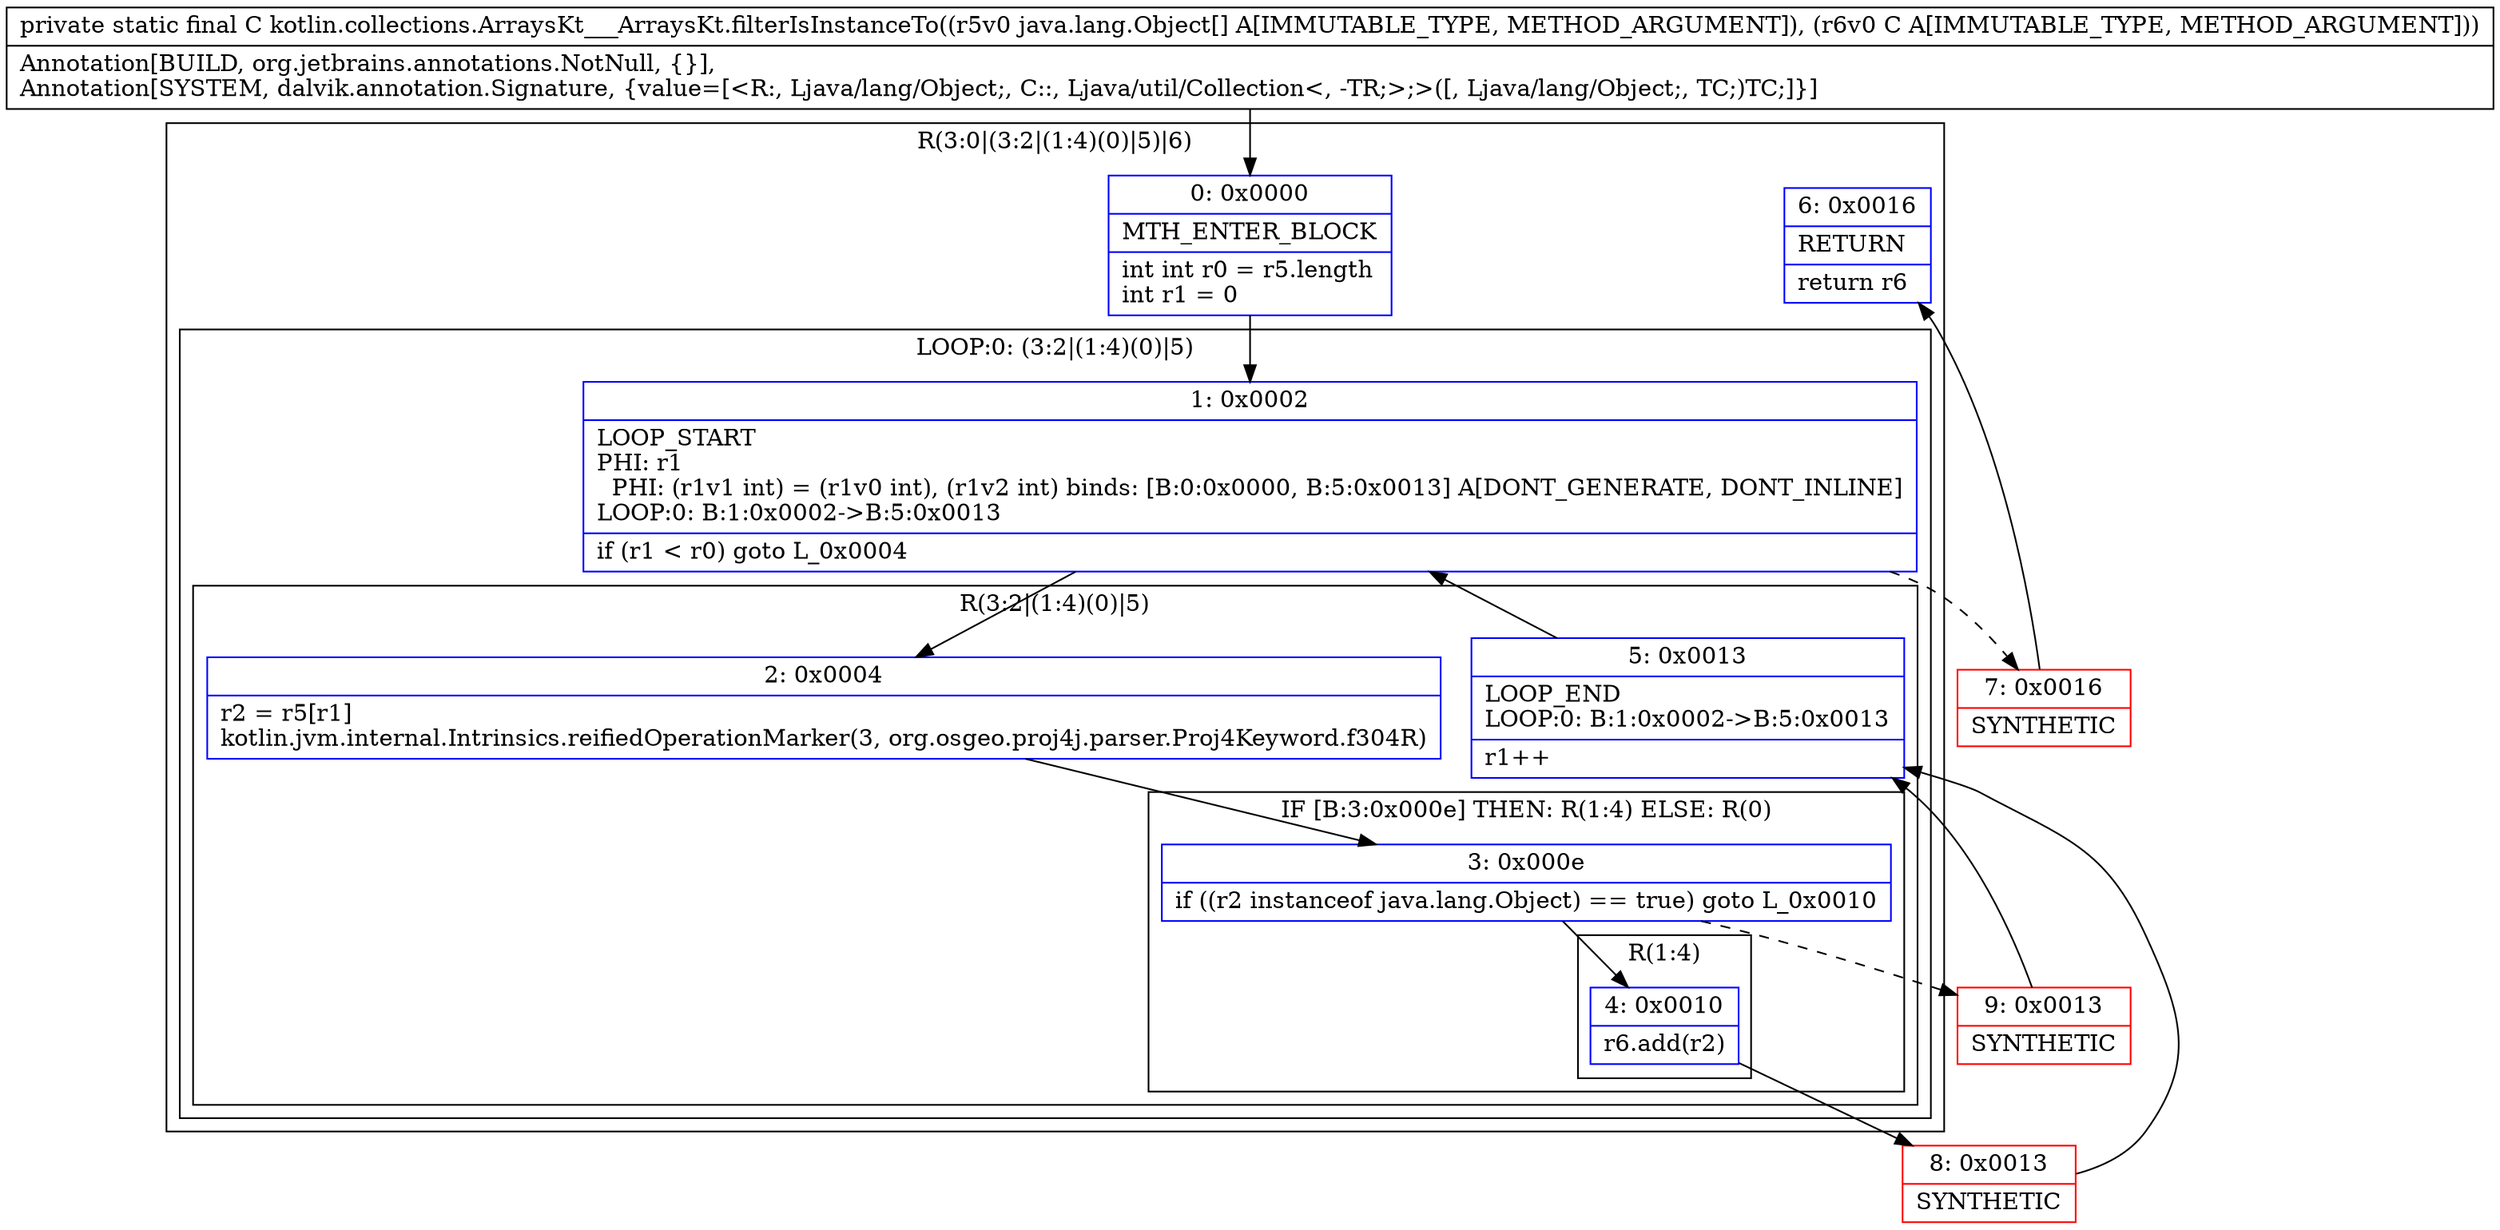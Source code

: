 digraph "CFG forkotlin.collections.ArraysKt___ArraysKt.filterIsInstanceTo([Ljava\/lang\/Object;Ljava\/util\/Collection;)Ljava\/util\/Collection;" {
subgraph cluster_Region_783385544 {
label = "R(3:0|(3:2|(1:4)(0)|5)|6)";
node [shape=record,color=blue];
Node_0 [shape=record,label="{0\:\ 0x0000|MTH_ENTER_BLOCK\l|int int r0 = r5.length\lint r1 = 0\l}"];
subgraph cluster_LoopRegion_1791000585 {
label = "LOOP:0: (3:2|(1:4)(0)|5)";
node [shape=record,color=blue];
Node_1 [shape=record,label="{1\:\ 0x0002|LOOP_START\lPHI: r1 \l  PHI: (r1v1 int) = (r1v0 int), (r1v2 int) binds: [B:0:0x0000, B:5:0x0013] A[DONT_GENERATE, DONT_INLINE]\lLOOP:0: B:1:0x0002\-\>B:5:0x0013\l|if (r1 \< r0) goto L_0x0004\l}"];
subgraph cluster_Region_1106964112 {
label = "R(3:2|(1:4)(0)|5)";
node [shape=record,color=blue];
Node_2 [shape=record,label="{2\:\ 0x0004|r2 = r5[r1]\lkotlin.jvm.internal.Intrinsics.reifiedOperationMarker(3, org.osgeo.proj4j.parser.Proj4Keyword.f304R)\l}"];
subgraph cluster_IfRegion_928668768 {
label = "IF [B:3:0x000e] THEN: R(1:4) ELSE: R(0)";
node [shape=record,color=blue];
Node_3 [shape=record,label="{3\:\ 0x000e|if ((r2 instanceof java.lang.Object) == true) goto L_0x0010\l}"];
subgraph cluster_Region_1148052107 {
label = "R(1:4)";
node [shape=record,color=blue];
Node_4 [shape=record,label="{4\:\ 0x0010|r6.add(r2)\l}"];
}
subgraph cluster_Region_1859361238 {
label = "R(0)";
node [shape=record,color=blue];
}
}
Node_5 [shape=record,label="{5\:\ 0x0013|LOOP_END\lLOOP:0: B:1:0x0002\-\>B:5:0x0013\l|r1++\l}"];
}
}
Node_6 [shape=record,label="{6\:\ 0x0016|RETURN\l|return r6\l}"];
}
Node_7 [shape=record,color=red,label="{7\:\ 0x0016|SYNTHETIC\l}"];
Node_8 [shape=record,color=red,label="{8\:\ 0x0013|SYNTHETIC\l}"];
Node_9 [shape=record,color=red,label="{9\:\ 0x0013|SYNTHETIC\l}"];
MethodNode[shape=record,label="{private static final C kotlin.collections.ArraysKt___ArraysKt.filterIsInstanceTo((r5v0 java.lang.Object[] A[IMMUTABLE_TYPE, METHOD_ARGUMENT]), (r6v0 C A[IMMUTABLE_TYPE, METHOD_ARGUMENT]))  | Annotation[BUILD, org.jetbrains.annotations.NotNull, \{\}], \lAnnotation[SYSTEM, dalvik.annotation.Signature, \{value=[\<R:, Ljava\/lang\/Object;, C::, Ljava\/util\/Collection\<, \-TR;\>;\>([, Ljava\/lang\/Object;, TC;)TC;]\}]\l}"];
MethodNode -> Node_0;
Node_0 -> Node_1;
Node_1 -> Node_2;
Node_1 -> Node_7[style=dashed];
Node_2 -> Node_3;
Node_3 -> Node_4;
Node_3 -> Node_9[style=dashed];
Node_4 -> Node_8;
Node_5 -> Node_1;
Node_7 -> Node_6;
Node_8 -> Node_5;
Node_9 -> Node_5;
}

